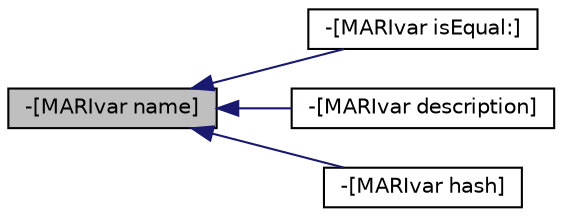 digraph "-[MARIvar name]"
{
  edge [fontname="Helvetica",fontsize="10",labelfontname="Helvetica",labelfontsize="10"];
  node [fontname="Helvetica",fontsize="10",shape=record];
  rankdir="LR";
  Node28 [label="-[MARIvar name]",height=0.2,width=0.4,color="black", fillcolor="grey75", style="filled", fontcolor="black"];
  Node28 -> Node29 [dir="back",color="midnightblue",fontsize="10",style="solid",fontname="Helvetica"];
  Node29 [label="-[MARIvar isEqual:]",height=0.2,width=0.4,color="black", fillcolor="white", style="filled",URL="$interface_m_a_r_ivar.html#aeeb47e39d903cfcd7d7d053a9dba8a06"];
  Node28 -> Node30 [dir="back",color="midnightblue",fontsize="10",style="solid",fontname="Helvetica"];
  Node30 [label="-[MARIvar description]",height=0.2,width=0.4,color="black", fillcolor="white", style="filled",URL="$interface_m_a_r_ivar.html#a47c44d88f25acc48cc96ea3a5775c7c9"];
  Node28 -> Node31 [dir="back",color="midnightblue",fontsize="10",style="solid",fontname="Helvetica"];
  Node31 [label="-[MARIvar hash]",height=0.2,width=0.4,color="black", fillcolor="white", style="filled",URL="$interface_m_a_r_ivar.html#a52d39d3a8d316e090b32c5bb63fbe0d6"];
}
